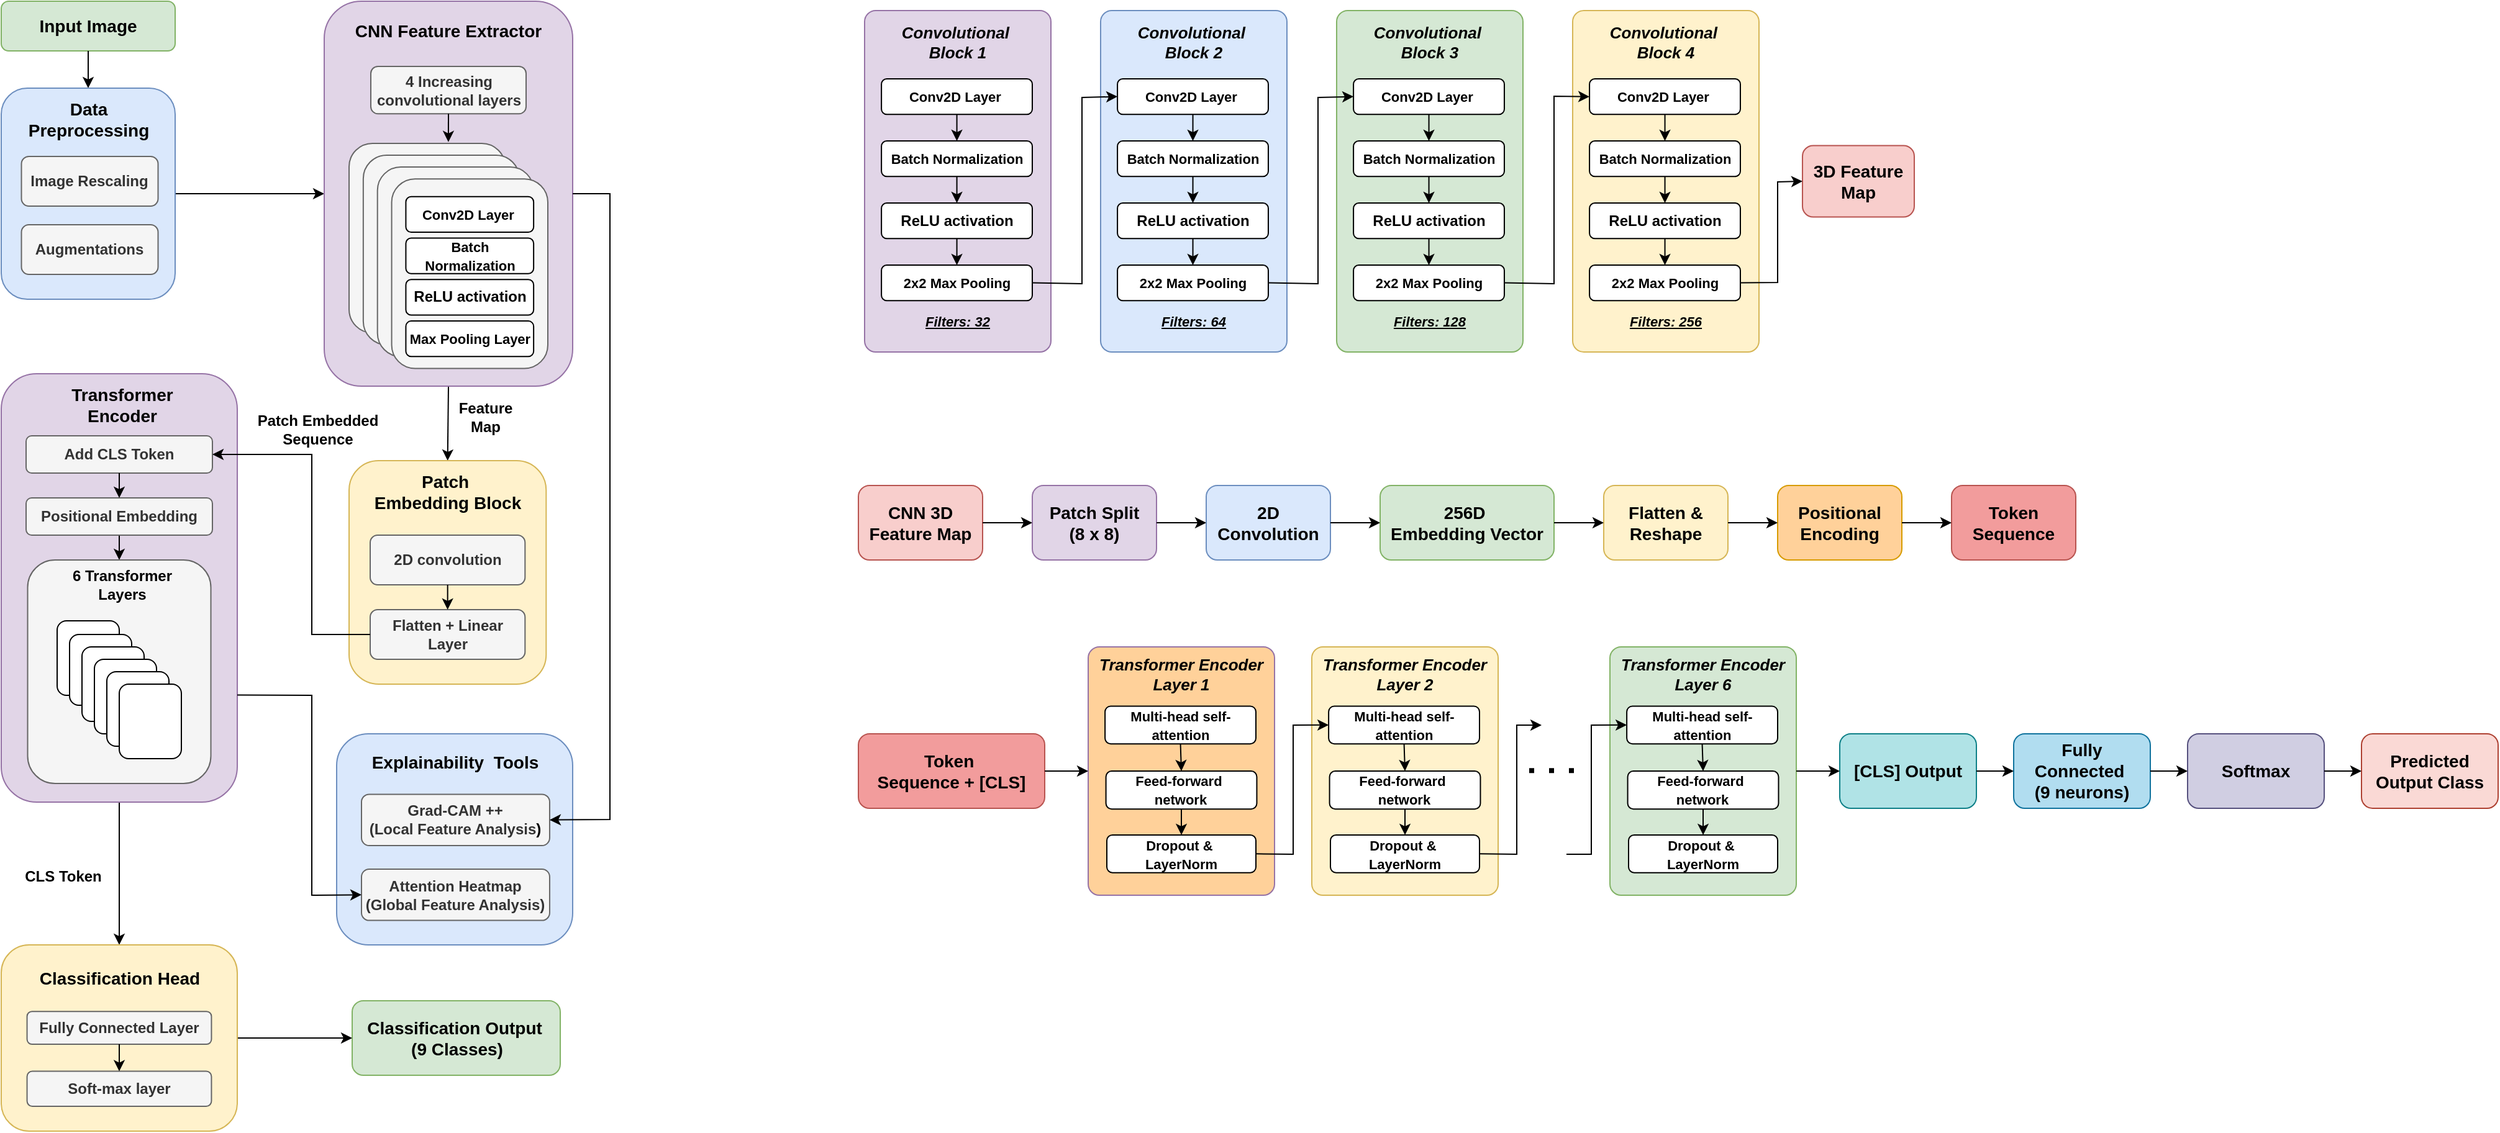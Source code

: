 <mxfile version="26.1.1">
  <diagram name="Page-1" id="YatqnJPeq4K2QnCSBU6K">
    <mxGraphModel dx="1750" dy="2135" grid="1" gridSize="10" guides="1" tooltips="1" connect="1" arrows="1" fold="1" page="1" pageScale="1" pageWidth="850" pageHeight="1100" math="0" shadow="0">
      <root>
        <mxCell id="0" />
        <mxCell id="1" parent="0" />
        <mxCell id="Pve7AIVod7Bmp0f9Ushr-53" value="Patch Embedded Sequence" style="text;html=1;align=center;verticalAlign=middle;whiteSpace=wrap;rounded=0;fontStyle=1" parent="1" vertex="1">
          <mxGeometry x="450" y="-720" width="150" height="30" as="geometry" />
        </mxCell>
        <mxCell id="Pve7AIVod7Bmp0f9Ushr-2" value="&lt;font style=&quot;font-size: 14px;&quot;&gt;Input Image&lt;/font&gt;" style="rounded=1;whiteSpace=wrap;html=1;fontStyle=1;fillColor=#d5e8d4;strokeColor=#82b366;" parent="1" vertex="1">
          <mxGeometry x="270" y="-1050" width="140" height="40" as="geometry" />
        </mxCell>
        <mxCell id="Pve7AIVod7Bmp0f9Ushr-8" value="" style="endArrow=classic;html=1;rounded=0;exitX=0.5;exitY=1;exitDx=0;exitDy=0;entryX=0.5;entryY=0;entryDx=0;entryDy=0;fontStyle=1" parent="1" source="Pve7AIVod7Bmp0f9Ushr-2" target="Pve7AIVod7Bmp0f9Ushr-3" edge="1">
          <mxGeometry width="50" height="50" relative="1" as="geometry">
            <mxPoint x="150" y="-970" as="sourcePoint" />
            <mxPoint x="370" y="-970" as="targetPoint" />
          </mxGeometry>
        </mxCell>
        <mxCell id="Pve7AIVod7Bmp0f9Ushr-80" value="" style="endArrow=classic;html=1;rounded=0;exitX=1;exitY=0.5;exitDx=0;exitDy=0;entryX=0;entryY=0.5;entryDx=0;entryDy=0;fontStyle=1" parent="1" source="Pve7AIVod7Bmp0f9Ushr-3" target="Pve7AIVod7Bmp0f9Ushr-9" edge="1">
          <mxGeometry width="50" height="50" relative="1" as="geometry">
            <mxPoint x="490" y="-752.5" as="sourcePoint" />
            <mxPoint x="510" y="-940" as="targetPoint" />
          </mxGeometry>
        </mxCell>
        <mxCell id="Pve7AIVod7Bmp0f9Ushr-59" value="" style="endArrow=classic;html=1;rounded=0;exitX=0.5;exitY=1;exitDx=0;exitDy=0;entryX=0.5;entryY=0;entryDx=0;entryDy=0;fontStyle=1" parent="1" source="Pve7AIVod7Bmp0f9Ushr-28" target="Pve7AIVod7Bmp0f9Ushr-55" edge="1">
          <mxGeometry width="50" height="50" relative="1" as="geometry">
            <mxPoint x="210" y="-615" as="sourcePoint" />
            <mxPoint x="375" y="-230" as="targetPoint" />
          </mxGeometry>
        </mxCell>
        <mxCell id="Pve7AIVod7Bmp0f9Ushr-60" value="CLS Token" style="text;html=1;align=center;verticalAlign=middle;whiteSpace=wrap;rounded=0;fontStyle=1" parent="1" vertex="1">
          <mxGeometry x="280" y="-360" width="80" height="30" as="geometry" />
        </mxCell>
        <mxCell id="Pve7AIVod7Bmp0f9Ushr-62" value="&lt;font style=&quot;font-size: 14px;&quot;&gt;Classification Output&amp;nbsp;&lt;/font&gt;&lt;div&gt;&lt;font style=&quot;font-size: 14px;&quot;&gt;(9 Classes)&lt;/font&gt;&lt;/div&gt;" style="rounded=1;whiteSpace=wrap;html=1;fontStyle=1;fillColor=#d5e8d4;strokeColor=#82b366;" parent="1" vertex="1">
          <mxGeometry x="552.5" y="-245" width="167.5" height="60" as="geometry" />
        </mxCell>
        <mxCell id="Pve7AIVod7Bmp0f9Ushr-81" value="" style="endArrow=classic;html=1;rounded=0;entryX=0;entryY=0.5;entryDx=0;entryDy=0;exitX=1;exitY=0.5;exitDx=0;exitDy=0;fontStyle=1" parent="1" source="Pve7AIVod7Bmp0f9Ushr-55" target="Pve7AIVod7Bmp0f9Ushr-62" edge="1">
          <mxGeometry width="50" height="50" relative="1" as="geometry">
            <mxPoint x="200" y="-290" as="sourcePoint" />
            <mxPoint x="580" y="-250" as="targetPoint" />
          </mxGeometry>
        </mxCell>
        <mxCell id="Pve7AIVod7Bmp0f9Ushr-116" value="" style="endArrow=classic;html=1;rounded=0;entryX=0.5;entryY=0;entryDx=0;entryDy=0;exitX=0.5;exitY=1;exitDx=0;exitDy=0;fontStyle=1" parent="1" source="Pve7AIVod7Bmp0f9Ushr-9" target="Pve7AIVod7Bmp0f9Ushr-23" edge="1">
          <mxGeometry width="50" height="50" relative="1" as="geometry">
            <mxPoint x="640" y="-730" as="sourcePoint" />
            <mxPoint x="530" y="-780" as="targetPoint" />
          </mxGeometry>
        </mxCell>
        <mxCell id="Pve7AIVod7Bmp0f9Ushr-52" value="Feature Map" style="text;html=1;align=center;verticalAlign=middle;whiteSpace=wrap;rounded=0;fontStyle=1" parent="1" vertex="1">
          <mxGeometry x="630" y="-730" width="60" height="30" as="geometry" />
        </mxCell>
        <mxCell id="Pve7AIVod7Bmp0f9Ushr-128" value="" style="group" parent="1" vertex="1" connectable="0">
          <mxGeometry x="530" y="-1050" width="200" height="310" as="geometry" />
        </mxCell>
        <mxCell id="Pve7AIVod7Bmp0f9Ushr-9" value="" style="rounded=1;whiteSpace=wrap;html=1;fontStyle=1;fillColor=#e1d5e7;strokeColor=#9673a6;" parent="Pve7AIVod7Bmp0f9Ushr-128" vertex="1">
          <mxGeometry width="200" height="310" as="geometry" />
        </mxCell>
        <mxCell id="Pve7AIVod7Bmp0f9Ushr-5" value="4 Increasing convolutional layers" style="rounded=1;whiteSpace=wrap;html=1;fontStyle=1;fillColor=#f5f5f5;fontColor=#333333;strokeColor=#666666;" parent="Pve7AIVod7Bmp0f9Ushr-128" vertex="1">
          <mxGeometry x="37.5" y="52.462" width="125" height="38.154" as="geometry" />
        </mxCell>
        <mxCell id="Pve7AIVod7Bmp0f9Ushr-19" value="&lt;font style=&quot;font-size: 14px;&quot;&gt;CNN Feature Extractor&lt;/font&gt;" style="text;html=1;align=center;verticalAlign=middle;whiteSpace=wrap;rounded=0;fontStyle=1" parent="Pve7AIVod7Bmp0f9Ushr-128" vertex="1">
          <mxGeometry x="21.88" y="10" width="156.25" height="28.62" as="geometry" />
        </mxCell>
        <mxCell id="Pve7AIVod7Bmp0f9Ushr-79" value="" style="endArrow=classic;html=1;rounded=0;exitX=0.5;exitY=1;exitDx=0;exitDy=0;entryX=0.636;entryY=-0.007;entryDx=0;entryDy=0;entryPerimeter=0;fontStyle=1" parent="Pve7AIVod7Bmp0f9Ushr-128" source="Pve7AIVod7Bmp0f9Ushr-5" target="Pve7AIVod7Bmp0f9Ushr-70" edge="1">
          <mxGeometry width="50" height="50" relative="1" as="geometry">
            <mxPoint x="-90" y="267.077" as="sourcePoint" />
            <mxPoint x="-40" y="219.385" as="targetPoint" />
          </mxGeometry>
        </mxCell>
        <mxCell id="Pve7AIVod7Bmp0f9Ushr-101" value="" style="group;fontStyle=1" parent="Pve7AIVod7Bmp0f9Ushr-128" vertex="1" connectable="0">
          <mxGeometry x="20" y="114.46" width="160" height="181.23" as="geometry" />
        </mxCell>
        <mxCell id="Pve7AIVod7Bmp0f9Ushr-70" value="" style="rounded=1;whiteSpace=wrap;html=1;fontStyle=1;fillColor=#f5f5f5;fontColor=#333333;strokeColor=#666666;" parent="Pve7AIVod7Bmp0f9Ushr-101" vertex="1">
          <mxGeometry width="125.714" height="152.615" as="geometry" />
        </mxCell>
        <mxCell id="Pve7AIVod7Bmp0f9Ushr-71" value="" style="rounded=1;whiteSpace=wrap;html=1;fontStyle=1;fillColor=#f5f5f5;fontColor=#333333;strokeColor=#666666;" parent="Pve7AIVod7Bmp0f9Ushr-101" vertex="1">
          <mxGeometry x="11.429" y="9.538" width="125.714" height="152.615" as="geometry" />
        </mxCell>
        <mxCell id="Pve7AIVod7Bmp0f9Ushr-72" value="" style="rounded=1;whiteSpace=wrap;html=1;fontStyle=1;fillColor=#f5f5f5;fontColor=#333333;strokeColor=#666666;" parent="Pve7AIVod7Bmp0f9Ushr-101" vertex="1">
          <mxGeometry x="22.857" y="19.077" width="125.714" height="152.615" as="geometry" />
        </mxCell>
        <mxCell id="Pve7AIVod7Bmp0f9Ushr-73" value="" style="rounded=1;whiteSpace=wrap;html=1;fontStyle=1;fillColor=#f5f5f5;fontColor=#333333;strokeColor=#666666;" parent="Pve7AIVod7Bmp0f9Ushr-101" vertex="1">
          <mxGeometry x="34.286" y="28.615" width="125.714" height="152.615" as="geometry" />
        </mxCell>
        <mxCell id="Pve7AIVod7Bmp0f9Ushr-74" value="&lt;font style=&quot;font-size: 11px;&quot;&gt;Conv2D Layer&amp;nbsp;&lt;/font&gt;" style="rounded=1;whiteSpace=wrap;html=1;fontStyle=1;" parent="Pve7AIVod7Bmp0f9Ushr-101" vertex="1">
          <mxGeometry x="45.714" y="42.923" width="102.857" height="28.615" as="geometry" />
        </mxCell>
        <mxCell id="Pve7AIVod7Bmp0f9Ushr-75" value="&lt;font style=&quot;font-size: 11px;&quot;&gt;Batch Normalization&lt;/font&gt;" style="rounded=1;whiteSpace=wrap;html=1;fontStyle=1;" parent="Pve7AIVod7Bmp0f9Ushr-101" vertex="1">
          <mxGeometry x="45.714" y="76.307" width="102.857" height="28.615" as="geometry" />
        </mxCell>
        <mxCell id="Pve7AIVod7Bmp0f9Ushr-76" value="&lt;font style=&quot;font-size: 11px;&quot;&gt;Max Pooling Layer&lt;/font&gt;" style="rounded=1;whiteSpace=wrap;html=1;fontStyle=1;" parent="Pve7AIVod7Bmp0f9Ushr-101" vertex="1">
          <mxGeometry x="45.714" y="143.076" width="102.857" height="28.615" as="geometry" />
        </mxCell>
        <mxCell id="Pve7AIVod7Bmp0f9Ushr-77" value="ReLU activation" style="rounded=1;whiteSpace=wrap;html=1;fontStyle=1;" parent="Pve7AIVod7Bmp0f9Ushr-101" vertex="1">
          <mxGeometry x="45.714" y="109.692" width="102.857" height="28.615" as="geometry" />
        </mxCell>
        <mxCell id="Pve7AIVod7Bmp0f9Ushr-129" value="" style="group" parent="1" vertex="1" connectable="0">
          <mxGeometry x="270" y="-750" width="190" height="345" as="geometry" />
        </mxCell>
        <mxCell id="Pve7AIVod7Bmp0f9Ushr-28" value="" style="rounded=1;whiteSpace=wrap;html=1;fontStyle=1;container=0;fillColor=#e1d5e7;strokeColor=#9673a6;" parent="Pve7AIVod7Bmp0f9Ushr-129" vertex="1">
          <mxGeometry width="190" height="345" as="geometry" />
        </mxCell>
        <mxCell id="Pve7AIVod7Bmp0f9Ushr-29" value="&lt;font style=&quot;font-size: 14px;&quot;&gt;Transformer Encoder&lt;/font&gt;" style="text;html=1;align=center;verticalAlign=middle;whiteSpace=wrap;rounded=0;fontStyle=1;container=0;" parent="Pve7AIVod7Bmp0f9Ushr-129" vertex="1">
          <mxGeometry x="35" y="10" width="125" height="30" as="geometry" />
        </mxCell>
        <mxCell id="Pve7AIVod7Bmp0f9Ushr-30" value="Add CLS Token" style="rounded=1;whiteSpace=wrap;html=1;fontStyle=1;container=0;fillColor=#f5f5f5;fontColor=#333333;strokeColor=#666666;" parent="Pve7AIVod7Bmp0f9Ushr-129" vertex="1">
          <mxGeometry x="20" y="50" width="150" height="30" as="geometry" />
        </mxCell>
        <mxCell id="Pve7AIVod7Bmp0f9Ushr-98" style="edgeStyle=orthogonalEdgeStyle;rounded=0;orthogonalLoop=1;jettySize=auto;html=1;exitX=0.5;exitY=1;exitDx=0;exitDy=0;entryX=0.5;entryY=0;entryDx=0;entryDy=0;fontStyle=1" parent="Pve7AIVod7Bmp0f9Ushr-129" source="Pve7AIVod7Bmp0f9Ushr-33" target="Pve7AIVod7Bmp0f9Ushr-41" edge="1">
          <mxGeometry relative="1" as="geometry" />
        </mxCell>
        <mxCell id="Pve7AIVod7Bmp0f9Ushr-33" value="Positional Embedding" style="rounded=1;whiteSpace=wrap;html=1;fontStyle=1;container=0;fillColor=#f5f5f5;fontColor=#333333;strokeColor=#666666;" parent="Pve7AIVod7Bmp0f9Ushr-129" vertex="1">
          <mxGeometry x="20" y="100" width="150" height="30" as="geometry" />
        </mxCell>
        <mxCell id="Pve7AIVod7Bmp0f9Ushr-41" value="" style="rounded=1;whiteSpace=wrap;html=1;fontStyle=1;container=0;fillColor=#f5f5f5;strokeColor=#666666;fontColor=#333333;" parent="Pve7AIVod7Bmp0f9Ushr-129" vertex="1">
          <mxGeometry x="21.25" y="150" width="147.5" height="180" as="geometry" />
        </mxCell>
        <mxCell id="Pve7AIVod7Bmp0f9Ushr-42" value="6 Transformer Layers" style="text;html=1;align=center;verticalAlign=middle;whiteSpace=wrap;rounded=0;fontStyle=1;container=0;" parent="Pve7AIVod7Bmp0f9Ushr-129" vertex="1">
          <mxGeometry x="55" y="155" width="85" height="30" as="geometry" />
        </mxCell>
        <mxCell id="Pve7AIVod7Bmp0f9Ushr-47" value="" style="endArrow=classic;html=1;rounded=0;exitX=0.5;exitY=1;exitDx=0;exitDy=0;entryX=0.5;entryY=0;entryDx=0;entryDy=0;fontStyle=1" parent="Pve7AIVod7Bmp0f9Ushr-129" source="Pve7AIVod7Bmp0f9Ushr-30" target="Pve7AIVod7Bmp0f9Ushr-33" edge="1">
          <mxGeometry width="50" height="50" relative="1" as="geometry">
            <mxPoint x="270" y="230" as="sourcePoint" />
            <mxPoint x="320" y="180" as="targetPoint" />
          </mxGeometry>
        </mxCell>
        <mxCell id="Pve7AIVod7Bmp0f9Ushr-35" value="" style="rounded=1;whiteSpace=wrap;html=1;fontStyle=1;container=0;" parent="Pve7AIVod7Bmp0f9Ushr-129" vertex="1">
          <mxGeometry x="45" y="199" width="50" height="60" as="geometry" />
        </mxCell>
        <mxCell id="Pve7AIVod7Bmp0f9Ushr-36" value="" style="rounded=1;whiteSpace=wrap;html=1;fontStyle=1;container=0;" parent="Pve7AIVod7Bmp0f9Ushr-129" vertex="1">
          <mxGeometry x="55" y="210" width="50" height="57" as="geometry" />
        </mxCell>
        <mxCell id="Pve7AIVod7Bmp0f9Ushr-38" value="" style="rounded=1;whiteSpace=wrap;html=1;fontStyle=1;container=0;" parent="Pve7AIVod7Bmp0f9Ushr-129" vertex="1">
          <mxGeometry x="65" y="220" width="50" height="60" as="geometry" />
        </mxCell>
        <mxCell id="Pve7AIVod7Bmp0f9Ushr-39" value="" style="rounded=1;whiteSpace=wrap;html=1;fontStyle=1;container=0;" parent="Pve7AIVod7Bmp0f9Ushr-129" vertex="1">
          <mxGeometry x="75" y="230" width="50" height="60" as="geometry" />
        </mxCell>
        <mxCell id="Pve7AIVod7Bmp0f9Ushr-40" value="" style="rounded=1;whiteSpace=wrap;html=1;fontStyle=1;container=0;" parent="Pve7AIVod7Bmp0f9Ushr-129" vertex="1">
          <mxGeometry x="85" y="240" width="50" height="60" as="geometry" />
        </mxCell>
        <mxCell id="Pve7AIVod7Bmp0f9Ushr-43" value="" style="rounded=1;whiteSpace=wrap;html=1;fontStyle=1;container=0;" parent="Pve7AIVod7Bmp0f9Ushr-129" vertex="1">
          <mxGeometry x="95" y="250" width="50" height="60" as="geometry" />
        </mxCell>
        <mxCell id="Pve7AIVod7Bmp0f9Ushr-130" value="" style="group" parent="1" vertex="1" connectable="0">
          <mxGeometry x="550" y="-680" width="170" height="180" as="geometry" />
        </mxCell>
        <mxCell id="Pve7AIVod7Bmp0f9Ushr-23" value="" style="rounded=1;whiteSpace=wrap;html=1;fontStyle=1;container=0;fillColor=#fff2cc;strokeColor=#d6b656;" parent="Pve7AIVod7Bmp0f9Ushr-130" vertex="1">
          <mxGeometry width="158.667" height="180" as="geometry" />
        </mxCell>
        <mxCell id="Pve7AIVod7Bmp0f9Ushr-24" value="2D convolution" style="rounded=1;whiteSpace=wrap;html=1;fontStyle=1;container=0;fillColor=#f5f5f5;fontColor=#333333;strokeColor=#666666;" parent="Pve7AIVod7Bmp0f9Ushr-130" vertex="1">
          <mxGeometry x="17" y="60" width="124.667" height="40" as="geometry" />
        </mxCell>
        <mxCell id="Pve7AIVod7Bmp0f9Ushr-25" value="Flatten + Linear Layer" style="rounded=1;whiteSpace=wrap;html=1;fontStyle=1;container=0;fillColor=#f5f5f5;fontColor=#333333;strokeColor=#666666;" parent="Pve7AIVod7Bmp0f9Ushr-130" vertex="1">
          <mxGeometry x="17" y="120" width="124.667" height="40" as="geometry" />
        </mxCell>
        <mxCell id="Pve7AIVod7Bmp0f9Ushr-27" value="&lt;font style=&quot;font-size: 14px;&quot;&gt;Patch&amp;nbsp;&lt;/font&gt;&lt;div&gt;&lt;font style=&quot;font-size: 14px;&quot;&gt;Embedding Block&lt;/font&gt;&lt;/div&gt;" style="text;html=1;align=center;verticalAlign=middle;whiteSpace=wrap;rounded=0;fontStyle=1;container=0;" parent="Pve7AIVod7Bmp0f9Ushr-130" vertex="1">
          <mxGeometry x="2.833" y="10" width="153" height="30" as="geometry" />
        </mxCell>
        <mxCell id="Pve7AIVod7Bmp0f9Ushr-45" value="" style="endArrow=classic;html=1;rounded=0;exitX=0.5;exitY=1;exitDx=0;exitDy=0;entryX=0.5;entryY=0;entryDx=0;entryDy=0;fontStyle=1" parent="Pve7AIVod7Bmp0f9Ushr-130" source="Pve7AIVod7Bmp0f9Ushr-24" target="Pve7AIVod7Bmp0f9Ushr-25" edge="1">
          <mxGeometry width="50" height="50" relative="1" as="geometry">
            <mxPoint x="34" y="35" as="sourcePoint" />
            <mxPoint x="34" y="55" as="targetPoint" />
          </mxGeometry>
        </mxCell>
        <mxCell id="Pve7AIVod7Bmp0f9Ushr-3" value="" style="rounded=1;whiteSpace=wrap;html=1;fontStyle=1;fillColor=#dae8fc;strokeColor=#6c8ebf;container=0;" parent="1" vertex="1">
          <mxGeometry x="270" y="-980" width="140" height="170" as="geometry" />
        </mxCell>
        <mxCell id="Pve7AIVod7Bmp0f9Ushr-6" value="Augmentations" style="rounded=1;whiteSpace=wrap;html=1;fontStyle=1;container=0;fillColor=#f5f5f5;fontColor=#333333;strokeColor=#666666;" parent="1" vertex="1">
          <mxGeometry x="286.25" y="-870" width="110" height="40" as="geometry" />
        </mxCell>
        <mxCell id="Pve7AIVod7Bmp0f9Ushr-7" value="&lt;font style=&quot;font-size: 14px;&quot;&gt;Data Preprocessing&lt;/font&gt;" style="text;html=1;align=center;verticalAlign=middle;whiteSpace=wrap;rounded=0;fontStyle=1;container=0;" parent="1" vertex="1">
          <mxGeometry x="300.63" y="-970" width="78.75" height="30" as="geometry" />
        </mxCell>
        <mxCell id="Pve7AIVod7Bmp0f9Ushr-78" value="Image Rescaling" style="rounded=1;whiteSpace=wrap;html=1;fontStyle=1;container=0;fillColor=#f5f5f5;fontColor=#333333;strokeColor=#666666;" parent="1" vertex="1">
          <mxGeometry x="286.25" y="-925" width="110" height="40" as="geometry" />
        </mxCell>
        <mxCell id="Pve7AIVod7Bmp0f9Ushr-131" value="" style="group" parent="1" vertex="1" connectable="0">
          <mxGeometry x="540" y="-460" width="200" height="170" as="geometry" />
        </mxCell>
        <mxCell id="Pve7AIVod7Bmp0f9Ushr-86" value="" style="rounded=1;whiteSpace=wrap;html=1;fontStyle=1;container=0;fillColor=#dae8fc;strokeColor=#6c8ebf;" parent="Pve7AIVod7Bmp0f9Ushr-131" vertex="1">
          <mxGeometry width="190" height="170" as="geometry" />
        </mxCell>
        <mxCell id="Pve7AIVod7Bmp0f9Ushr-82" value="Grad-CAM ++&lt;div&gt;(Local Feature Analysis&lt;span style=&quot;background-color: transparent; color: light-dark(rgb(0, 0, 0), rgb(255, 255, 255));&quot;&gt;)&lt;/span&gt;&lt;/div&gt;" style="rounded=1;whiteSpace=wrap;html=1;fontStyle=1;container=0;fillColor=#f5f5f5;fontColor=#333333;strokeColor=#666666;" parent="Pve7AIVod7Bmp0f9Ushr-131" vertex="1">
          <mxGeometry x="20" y="48.71" width="151.48" height="41.29" as="geometry" />
        </mxCell>
        <mxCell id="Pve7AIVod7Bmp0f9Ushr-87" value="&lt;font style=&quot;font-size: 14px;&quot;&gt;Explainability&amp;nbsp; Tools&lt;/font&gt;" style="text;html=1;align=center;verticalAlign=middle;whiteSpace=wrap;rounded=0;fontStyle=1;container=0;" parent="Pve7AIVod7Bmp0f9Ushr-131" vertex="1">
          <mxGeometry x="18.6" y="10" width="152.81" height="25.16" as="geometry" />
        </mxCell>
        <mxCell id="Pve7AIVod7Bmp0f9Ushr-121" value="Attention Heatmap&lt;div&gt;(Global Feature Analysis)&lt;/div&gt;" style="rounded=1;whiteSpace=wrap;html=1;fontStyle=1;container=0;fillColor=#f5f5f5;fontColor=#333333;strokeColor=#666666;" parent="Pve7AIVod7Bmp0f9Ushr-131" vertex="1">
          <mxGeometry x="20" y="109" width="151.48" height="41.29" as="geometry" />
        </mxCell>
        <mxCell id="Pve7AIVod7Bmp0f9Ushr-132" value="" style="group" parent="1" vertex="1" connectable="0">
          <mxGeometry x="270" y="-290" width="190" height="150" as="geometry" />
        </mxCell>
        <mxCell id="Pve7AIVod7Bmp0f9Ushr-55" value="" style="rounded=1;whiteSpace=wrap;html=1;fontStyle=1;container=0;fillColor=#fff2cc;strokeColor=#d6b656;" parent="Pve7AIVod7Bmp0f9Ushr-132" vertex="1">
          <mxGeometry width="190" height="150" as="geometry" />
        </mxCell>
        <mxCell id="Pve7AIVod7Bmp0f9Ushr-56" value="&lt;font style=&quot;font-size: 14px;&quot;&gt;Classification Head&lt;/font&gt;" style="text;html=1;align=center;verticalAlign=middle;whiteSpace=wrap;rounded=0;fontStyle=1;container=0;" parent="Pve7AIVod7Bmp0f9Ushr-132" vertex="1">
          <mxGeometry x="26.719" y="10.714" width="136.562" height="32.143" as="geometry" />
        </mxCell>
        <mxCell id="Pve7AIVod7Bmp0f9Ushr-57" value="Fully Connected Layer" style="rounded=1;whiteSpace=wrap;html=1;fontStyle=1;container=0;fillColor=#f5f5f5;fontColor=#333333;strokeColor=#666666;" parent="Pve7AIVod7Bmp0f9Ushr-132" vertex="1">
          <mxGeometry x="20.78" y="53.57" width="148.44" height="26.43" as="geometry" />
        </mxCell>
        <mxCell id="Pve7AIVod7Bmp0f9Ushr-58" value="Soft-max layer" style="rounded=1;whiteSpace=wrap;html=1;fontStyle=1;container=0;fillColor=#f5f5f5;fontColor=#333333;strokeColor=#666666;" parent="Pve7AIVod7Bmp0f9Ushr-132" vertex="1">
          <mxGeometry x="20.78" y="101.79" width="148.44" height="28.21" as="geometry" />
        </mxCell>
        <mxCell id="Pve7AIVod7Bmp0f9Ushr-61" value="" style="endArrow=classic;html=1;rounded=0;exitX=0.5;exitY=1;exitDx=0;exitDy=0;entryX=0.5;entryY=0;entryDx=0;entryDy=0;fontStyle=1" parent="Pve7AIVod7Bmp0f9Ushr-132" source="Pve7AIVod7Bmp0f9Ushr-57" target="Pve7AIVod7Bmp0f9Ushr-58" edge="1">
          <mxGeometry width="50" height="50" relative="1" as="geometry">
            <mxPoint x="267.188" y="42.857" as="sourcePoint" />
            <mxPoint x="326.562" y="-10.714" as="targetPoint" />
          </mxGeometry>
        </mxCell>
        <mxCell id="Pve7AIVod7Bmp0f9Ushr-123" value="" style="endArrow=classic;html=1;rounded=0;exitX=1;exitY=0.5;exitDx=0;exitDy=0;entryX=1;entryY=0.5;entryDx=0;entryDy=0;fontStyle=1" parent="1" source="Pve7AIVod7Bmp0f9Ushr-9" target="Pve7AIVod7Bmp0f9Ushr-82" edge="1">
          <mxGeometry width="50" height="50" relative="1" as="geometry">
            <mxPoint x="480" y="-560" as="sourcePoint" />
            <mxPoint x="530" y="-610" as="targetPoint" />
            <Array as="points">
              <mxPoint x="760" y="-895" />
              <mxPoint x="760" y="-391" />
            </Array>
          </mxGeometry>
        </mxCell>
        <mxCell id="Pve7AIVod7Bmp0f9Ushr-124" value="" style="endArrow=classic;html=1;rounded=0;exitX=1;exitY=0.75;exitDx=0;exitDy=0;entryX=0;entryY=0.5;entryDx=0;entryDy=0;fontStyle=1" parent="1" source="Pve7AIVod7Bmp0f9Ushr-28" target="Pve7AIVod7Bmp0f9Ushr-121" edge="1">
          <mxGeometry width="50" height="50" relative="1" as="geometry">
            <mxPoint x="480" y="-450" as="sourcePoint" />
            <mxPoint x="530" y="-500" as="targetPoint" />
            <Array as="points">
              <mxPoint x="520" y="-491" />
              <mxPoint x="520" y="-330" />
            </Array>
          </mxGeometry>
        </mxCell>
        <mxCell id="Pve7AIVod7Bmp0f9Ushr-119" value="" style="endArrow=classic;html=1;rounded=0;entryX=1;entryY=0.5;entryDx=0;entryDy=0;exitX=0;exitY=0.5;exitDx=0;exitDy=0;fontStyle=1" parent="1" source="Pve7AIVod7Bmp0f9Ushr-25" target="Pve7AIVod7Bmp0f9Ushr-30" edge="1">
          <mxGeometry width="50" height="50" relative="1" as="geometry">
            <mxPoint x="480" y="-620" as="sourcePoint" />
            <mxPoint x="530" y="-670" as="targetPoint" />
            <Array as="points">
              <mxPoint x="520" y="-540" />
              <mxPoint x="520" y="-685" />
            </Array>
          </mxGeometry>
        </mxCell>
        <mxCell id="L2VYYUvSV4OqeW0CB1kr-66" value="" style="group" parent="1" vertex="1" connectable="0">
          <mxGeometry x="960" y="-1042.5" width="849.99" height="275" as="geometry" />
        </mxCell>
        <mxCell id="L2VYYUvSV4OqeW0CB1kr-25" value="" style="group" parent="L2VYYUvSV4OqeW0CB1kr-66" vertex="1" connectable="0">
          <mxGeometry width="159.99" height="275" as="geometry" />
        </mxCell>
        <mxCell id="L2VYYUvSV4OqeW0CB1kr-3" value="" style="rounded=1;whiteSpace=wrap;html=1;fontStyle=1;fillColor=#e1d5e7;strokeColor=#9673a6;arcSize=6;" parent="L2VYYUvSV4OqeW0CB1kr-25" vertex="1">
          <mxGeometry x="5" width="150" height="275" as="geometry" />
        </mxCell>
        <mxCell id="L2VYYUvSV4OqeW0CB1kr-5" value="&lt;font style=&quot;font-size: 13px;&quot;&gt;&lt;i&gt;Convolutional&amp;nbsp;&lt;/i&gt;&lt;/font&gt;&lt;div&gt;&lt;font style=&quot;font-size: 13px;&quot;&gt;&lt;i&gt;Block 1&lt;/i&gt;&lt;/font&gt;&lt;/div&gt;" style="text;html=1;align=center;verticalAlign=middle;whiteSpace=wrap;rounded=0;fontStyle=1" parent="L2VYYUvSV4OqeW0CB1kr-25" vertex="1">
          <mxGeometry y="15" width="159.99" height="20" as="geometry" />
        </mxCell>
        <mxCell id="L2VYYUvSV4OqeW0CB1kr-16" value="&lt;font style=&quot;font-size: 11px;&quot;&gt;Conv2D Layer&amp;nbsp;&lt;/font&gt;" style="rounded=1;whiteSpace=wrap;html=1;fontStyle=1;" parent="L2VYYUvSV4OqeW0CB1kr-25" vertex="1">
          <mxGeometry x="18.56" y="55" width="121.43" height="28.62" as="geometry" />
        </mxCell>
        <mxCell id="L2VYYUvSV4OqeW0CB1kr-17" value="&lt;font style=&quot;font-size: 11px;&quot;&gt;Batch Normalization&lt;/font&gt;" style="rounded=1;whiteSpace=wrap;html=1;fontStyle=1;" parent="L2VYYUvSV4OqeW0CB1kr-25" vertex="1">
          <mxGeometry x="18.56" y="105" width="121.43" height="28.62" as="geometry" />
        </mxCell>
        <mxCell id="L2VYYUvSV4OqeW0CB1kr-18" value="ReLU activation" style="rounded=1;whiteSpace=wrap;html=1;fontStyle=1;" parent="L2VYYUvSV4OqeW0CB1kr-25" vertex="1">
          <mxGeometry x="18.56" y="155" width="121.43" height="28.62" as="geometry" />
        </mxCell>
        <mxCell id="L2VYYUvSV4OqeW0CB1kr-19" value="&lt;font style=&quot;font-size: 11px;&quot;&gt;2x2&amp;nbsp;&lt;/font&gt;&lt;span style=&quot;font-size: 11px; background-color: transparent; color: light-dark(rgb(0, 0, 0), rgb(255, 255, 255));&quot;&gt;Max Pooling&lt;/span&gt;" style="rounded=1;whiteSpace=wrap;html=1;fontStyle=1;" parent="L2VYYUvSV4OqeW0CB1kr-25" vertex="1">
          <mxGeometry x="18.56" y="205" width="121.43" height="28.62" as="geometry" />
        </mxCell>
        <mxCell id="L2VYYUvSV4OqeW0CB1kr-20" value="" style="endArrow=classic;html=1;rounded=0;exitX=0.5;exitY=1;exitDx=0;exitDy=0;entryX=0.5;entryY=0;entryDx=0;entryDy=0;" parent="L2VYYUvSV4OqeW0CB1kr-25" source="L2VYYUvSV4OqeW0CB1kr-16" target="L2VYYUvSV4OqeW0CB1kr-17" edge="1">
          <mxGeometry width="50" height="50" relative="1" as="geometry">
            <mxPoint x="9.99" y="195" as="sourcePoint" />
            <mxPoint x="59.99" y="145" as="targetPoint" />
          </mxGeometry>
        </mxCell>
        <mxCell id="L2VYYUvSV4OqeW0CB1kr-21" value="" style="endArrow=classic;html=1;rounded=0;exitX=0.5;exitY=1;exitDx=0;exitDy=0;entryX=0.5;entryY=0;entryDx=0;entryDy=0;" parent="L2VYYUvSV4OqeW0CB1kr-25" source="L2VYYUvSV4OqeW0CB1kr-17" target="L2VYYUvSV4OqeW0CB1kr-18" edge="1">
          <mxGeometry width="50" height="50" relative="1" as="geometry">
            <mxPoint x="88.99" y="94" as="sourcePoint" />
            <mxPoint x="88.99" y="115" as="targetPoint" />
          </mxGeometry>
        </mxCell>
        <mxCell id="L2VYYUvSV4OqeW0CB1kr-22" value="" style="endArrow=classic;html=1;rounded=0;exitX=0.5;exitY=1;exitDx=0;exitDy=0;entryX=0.5;entryY=0;entryDx=0;entryDy=0;" parent="L2VYYUvSV4OqeW0CB1kr-25" source="L2VYYUvSV4OqeW0CB1kr-18" target="L2VYYUvSV4OqeW0CB1kr-19" edge="1">
          <mxGeometry width="50" height="50" relative="1" as="geometry">
            <mxPoint x="88.99" y="144" as="sourcePoint" />
            <mxPoint x="88.99" y="165" as="targetPoint" />
          </mxGeometry>
        </mxCell>
        <mxCell id="L2VYYUvSV4OqeW0CB1kr-23" value="&lt;font style=&quot;font-size: 11px;&quot;&gt;&lt;u&gt;Filters: 32&lt;/u&gt;&lt;/font&gt;" style="text;html=1;align=center;verticalAlign=middle;whiteSpace=wrap;rounded=0;fontStyle=3" parent="L2VYYUvSV4OqeW0CB1kr-25" vertex="1">
          <mxGeometry x="35" y="245" width="90" height="11.38" as="geometry" />
        </mxCell>
        <mxCell id="L2VYYUvSV4OqeW0CB1kr-26" value="" style="group" parent="L2VYYUvSV4OqeW0CB1kr-66" vertex="1" connectable="0">
          <mxGeometry x="189.99" width="159.99" height="275" as="geometry" />
        </mxCell>
        <mxCell id="L2VYYUvSV4OqeW0CB1kr-27" value="" style="rounded=1;whiteSpace=wrap;html=1;fontStyle=1;fillColor=#dae8fc;strokeColor=#6c8ebf;arcSize=6;" parent="L2VYYUvSV4OqeW0CB1kr-26" vertex="1">
          <mxGeometry x="5" width="150" height="275" as="geometry" />
        </mxCell>
        <mxCell id="L2VYYUvSV4OqeW0CB1kr-28" value="&lt;font style=&quot;font-size: 13px;&quot;&gt;&lt;i&gt;Convolutional&amp;nbsp;&lt;/i&gt;&lt;/font&gt;&lt;div&gt;&lt;font style=&quot;font-size: 13px;&quot;&gt;&lt;i&gt;Block 2&lt;/i&gt;&lt;/font&gt;&lt;/div&gt;" style="text;html=1;align=center;verticalAlign=middle;whiteSpace=wrap;rounded=0;fontStyle=1" parent="L2VYYUvSV4OqeW0CB1kr-26" vertex="1">
          <mxGeometry y="15" width="159.99" height="20" as="geometry" />
        </mxCell>
        <mxCell id="L2VYYUvSV4OqeW0CB1kr-29" value="&lt;font style=&quot;font-size: 11px;&quot;&gt;Conv2D Layer&amp;nbsp;&lt;/font&gt;" style="rounded=1;whiteSpace=wrap;html=1;fontStyle=1;" parent="L2VYYUvSV4OqeW0CB1kr-26" vertex="1">
          <mxGeometry x="18.56" y="55" width="121.43" height="28.62" as="geometry" />
        </mxCell>
        <mxCell id="L2VYYUvSV4OqeW0CB1kr-30" value="&lt;font style=&quot;font-size: 11px;&quot;&gt;Batch Normalization&lt;/font&gt;" style="rounded=1;whiteSpace=wrap;html=1;fontStyle=1;" parent="L2VYYUvSV4OqeW0CB1kr-26" vertex="1">
          <mxGeometry x="18.56" y="105" width="121.43" height="28.62" as="geometry" />
        </mxCell>
        <mxCell id="L2VYYUvSV4OqeW0CB1kr-31" value="ReLU activation" style="rounded=1;whiteSpace=wrap;html=1;fontStyle=1;" parent="L2VYYUvSV4OqeW0CB1kr-26" vertex="1">
          <mxGeometry x="18.56" y="155" width="121.43" height="28.62" as="geometry" />
        </mxCell>
        <mxCell id="L2VYYUvSV4OqeW0CB1kr-32" value="&lt;font style=&quot;font-size: 11px;&quot;&gt;2x2&amp;nbsp;&lt;/font&gt;&lt;span style=&quot;font-size: 11px; background-color: transparent; color: light-dark(rgb(0, 0, 0), rgb(255, 255, 255));&quot;&gt;Max Pooling&lt;/span&gt;" style="rounded=1;whiteSpace=wrap;html=1;fontStyle=1;" parent="L2VYYUvSV4OqeW0CB1kr-26" vertex="1">
          <mxGeometry x="18.56" y="205" width="121.43" height="28.62" as="geometry" />
        </mxCell>
        <mxCell id="L2VYYUvSV4OqeW0CB1kr-33" value="" style="endArrow=classic;html=1;rounded=0;exitX=0.5;exitY=1;exitDx=0;exitDy=0;entryX=0.5;entryY=0;entryDx=0;entryDy=0;" parent="L2VYYUvSV4OqeW0CB1kr-26" source="L2VYYUvSV4OqeW0CB1kr-29" target="L2VYYUvSV4OqeW0CB1kr-30" edge="1">
          <mxGeometry width="50" height="50" relative="1" as="geometry">
            <mxPoint x="9.99" y="195" as="sourcePoint" />
            <mxPoint x="59.99" y="145" as="targetPoint" />
          </mxGeometry>
        </mxCell>
        <mxCell id="L2VYYUvSV4OqeW0CB1kr-34" value="" style="endArrow=classic;html=1;rounded=0;exitX=0.5;exitY=1;exitDx=0;exitDy=0;entryX=0.5;entryY=0;entryDx=0;entryDy=0;" parent="L2VYYUvSV4OqeW0CB1kr-26" source="L2VYYUvSV4OqeW0CB1kr-30" target="L2VYYUvSV4OqeW0CB1kr-31" edge="1">
          <mxGeometry width="50" height="50" relative="1" as="geometry">
            <mxPoint x="88.99" y="94" as="sourcePoint" />
            <mxPoint x="88.99" y="115" as="targetPoint" />
          </mxGeometry>
        </mxCell>
        <mxCell id="L2VYYUvSV4OqeW0CB1kr-35" value="" style="endArrow=classic;html=1;rounded=0;exitX=0.5;exitY=1;exitDx=0;exitDy=0;entryX=0.5;entryY=0;entryDx=0;entryDy=0;" parent="L2VYYUvSV4OqeW0CB1kr-26" source="L2VYYUvSV4OqeW0CB1kr-31" target="L2VYYUvSV4OqeW0CB1kr-32" edge="1">
          <mxGeometry width="50" height="50" relative="1" as="geometry">
            <mxPoint x="88.99" y="144" as="sourcePoint" />
            <mxPoint x="88.99" y="165" as="targetPoint" />
          </mxGeometry>
        </mxCell>
        <mxCell id="L2VYYUvSV4OqeW0CB1kr-36" value="&lt;font style=&quot;font-size: 11px;&quot;&gt;&lt;u&gt;Filters: 64&lt;/u&gt;&lt;/font&gt;" style="text;html=1;align=center;verticalAlign=middle;whiteSpace=wrap;rounded=0;fontStyle=3" parent="L2VYYUvSV4OqeW0CB1kr-26" vertex="1">
          <mxGeometry x="35" y="245" width="90" height="11.38" as="geometry" />
        </mxCell>
        <mxCell id="L2VYYUvSV4OqeW0CB1kr-37" value="" style="group" parent="L2VYYUvSV4OqeW0CB1kr-66" vertex="1" connectable="0">
          <mxGeometry x="379.99" width="159.99" height="275" as="geometry" />
        </mxCell>
        <mxCell id="L2VYYUvSV4OqeW0CB1kr-38" value="" style="rounded=1;whiteSpace=wrap;html=1;fontStyle=1;fillColor=#d5e8d4;strokeColor=#82b366;arcSize=6;" parent="L2VYYUvSV4OqeW0CB1kr-37" vertex="1">
          <mxGeometry x="5" width="150" height="275" as="geometry" />
        </mxCell>
        <mxCell id="L2VYYUvSV4OqeW0CB1kr-39" value="&lt;font style=&quot;font-size: 13px;&quot;&gt;&lt;i&gt;Convolutional&amp;nbsp;&lt;/i&gt;&lt;/font&gt;&lt;div&gt;&lt;font style=&quot;font-size: 13px;&quot;&gt;&lt;i&gt;Block 3&lt;/i&gt;&lt;/font&gt;&lt;/div&gt;" style="text;html=1;align=center;verticalAlign=middle;whiteSpace=wrap;rounded=0;fontStyle=1" parent="L2VYYUvSV4OqeW0CB1kr-37" vertex="1">
          <mxGeometry y="15" width="159.99" height="20" as="geometry" />
        </mxCell>
        <mxCell id="L2VYYUvSV4OqeW0CB1kr-40" value="&lt;font style=&quot;font-size: 11px;&quot;&gt;Conv2D Layer&amp;nbsp;&lt;/font&gt;" style="rounded=1;whiteSpace=wrap;html=1;fontStyle=1;" parent="L2VYYUvSV4OqeW0CB1kr-37" vertex="1">
          <mxGeometry x="18.56" y="55" width="121.43" height="28.62" as="geometry" />
        </mxCell>
        <mxCell id="L2VYYUvSV4OqeW0CB1kr-41" value="&lt;font style=&quot;font-size: 11px;&quot;&gt;Batch Normalization&lt;/font&gt;" style="rounded=1;whiteSpace=wrap;html=1;fontStyle=1;" parent="L2VYYUvSV4OqeW0CB1kr-37" vertex="1">
          <mxGeometry x="18.56" y="105" width="121.43" height="28.62" as="geometry" />
        </mxCell>
        <mxCell id="L2VYYUvSV4OqeW0CB1kr-42" value="ReLU activation" style="rounded=1;whiteSpace=wrap;html=1;fontStyle=1;" parent="L2VYYUvSV4OqeW0CB1kr-37" vertex="1">
          <mxGeometry x="18.56" y="155" width="121.43" height="28.62" as="geometry" />
        </mxCell>
        <mxCell id="L2VYYUvSV4OqeW0CB1kr-43" value="&lt;font style=&quot;font-size: 11px;&quot;&gt;2x2&amp;nbsp;&lt;/font&gt;&lt;span style=&quot;font-size: 11px; background-color: transparent; color: light-dark(rgb(0, 0, 0), rgb(255, 255, 255));&quot;&gt;Max Pooling&lt;/span&gt;" style="rounded=1;whiteSpace=wrap;html=1;fontStyle=1;" parent="L2VYYUvSV4OqeW0CB1kr-37" vertex="1">
          <mxGeometry x="18.56" y="205" width="121.43" height="28.62" as="geometry" />
        </mxCell>
        <mxCell id="L2VYYUvSV4OqeW0CB1kr-44" value="" style="endArrow=classic;html=1;rounded=0;exitX=0.5;exitY=1;exitDx=0;exitDy=0;entryX=0.5;entryY=0;entryDx=0;entryDy=0;" parent="L2VYYUvSV4OqeW0CB1kr-37" source="L2VYYUvSV4OqeW0CB1kr-40" target="L2VYYUvSV4OqeW0CB1kr-41" edge="1">
          <mxGeometry width="50" height="50" relative="1" as="geometry">
            <mxPoint x="9.99" y="195" as="sourcePoint" />
            <mxPoint x="59.99" y="145" as="targetPoint" />
          </mxGeometry>
        </mxCell>
        <mxCell id="L2VYYUvSV4OqeW0CB1kr-45" value="" style="endArrow=classic;html=1;rounded=0;exitX=0.5;exitY=1;exitDx=0;exitDy=0;entryX=0.5;entryY=0;entryDx=0;entryDy=0;" parent="L2VYYUvSV4OqeW0CB1kr-37" source="L2VYYUvSV4OqeW0CB1kr-41" target="L2VYYUvSV4OqeW0CB1kr-42" edge="1">
          <mxGeometry width="50" height="50" relative="1" as="geometry">
            <mxPoint x="88.99" y="94" as="sourcePoint" />
            <mxPoint x="88.99" y="115" as="targetPoint" />
          </mxGeometry>
        </mxCell>
        <mxCell id="L2VYYUvSV4OqeW0CB1kr-46" value="" style="endArrow=classic;html=1;rounded=0;exitX=0.5;exitY=1;exitDx=0;exitDy=0;entryX=0.5;entryY=0;entryDx=0;entryDy=0;" parent="L2VYYUvSV4OqeW0CB1kr-37" source="L2VYYUvSV4OqeW0CB1kr-42" target="L2VYYUvSV4OqeW0CB1kr-43" edge="1">
          <mxGeometry width="50" height="50" relative="1" as="geometry">
            <mxPoint x="88.99" y="144" as="sourcePoint" />
            <mxPoint x="88.99" y="165" as="targetPoint" />
          </mxGeometry>
        </mxCell>
        <mxCell id="L2VYYUvSV4OqeW0CB1kr-47" value="&lt;font style=&quot;font-size: 11px;&quot;&gt;&lt;u&gt;Filters: 128&lt;/u&gt;&lt;/font&gt;" style="text;html=1;align=center;verticalAlign=middle;whiteSpace=wrap;rounded=0;fontStyle=3" parent="L2VYYUvSV4OqeW0CB1kr-37" vertex="1">
          <mxGeometry x="35" y="245" width="90" height="11.38" as="geometry" />
        </mxCell>
        <mxCell id="L2VYYUvSV4OqeW0CB1kr-48" value="" style="group" parent="L2VYYUvSV4OqeW0CB1kr-66" vertex="1" connectable="0">
          <mxGeometry x="569.99" width="159.99" height="275" as="geometry" />
        </mxCell>
        <mxCell id="L2VYYUvSV4OqeW0CB1kr-49" value="" style="rounded=1;whiteSpace=wrap;html=1;fontStyle=1;fillColor=#fff2cc;strokeColor=#d6b656;arcSize=6;" parent="L2VYYUvSV4OqeW0CB1kr-48" vertex="1">
          <mxGeometry x="5" width="150" height="275" as="geometry" />
        </mxCell>
        <mxCell id="L2VYYUvSV4OqeW0CB1kr-50" value="&lt;font style=&quot;font-size: 13px;&quot;&gt;&lt;i&gt;Convolutional&amp;nbsp;&lt;/i&gt;&lt;/font&gt;&lt;div&gt;&lt;font style=&quot;font-size: 13px;&quot;&gt;&lt;i&gt;Block 4&lt;/i&gt;&lt;/font&gt;&lt;/div&gt;" style="text;html=1;align=center;verticalAlign=middle;whiteSpace=wrap;rounded=0;fontStyle=1" parent="L2VYYUvSV4OqeW0CB1kr-48" vertex="1">
          <mxGeometry y="15" width="159.99" height="20" as="geometry" />
        </mxCell>
        <mxCell id="L2VYYUvSV4OqeW0CB1kr-51" value="&lt;font style=&quot;font-size: 11px;&quot;&gt;Conv2D Layer&amp;nbsp;&lt;/font&gt;" style="rounded=1;whiteSpace=wrap;html=1;fontStyle=1;" parent="L2VYYUvSV4OqeW0CB1kr-48" vertex="1">
          <mxGeometry x="18.56" y="55" width="121.43" height="28.62" as="geometry" />
        </mxCell>
        <mxCell id="L2VYYUvSV4OqeW0CB1kr-52" value="&lt;font style=&quot;font-size: 11px;&quot;&gt;Batch Normalization&lt;/font&gt;" style="rounded=1;whiteSpace=wrap;html=1;fontStyle=1;" parent="L2VYYUvSV4OqeW0CB1kr-48" vertex="1">
          <mxGeometry x="18.56" y="105" width="121.43" height="28.62" as="geometry" />
        </mxCell>
        <mxCell id="L2VYYUvSV4OqeW0CB1kr-53" value="ReLU activation" style="rounded=1;whiteSpace=wrap;html=1;fontStyle=1;" parent="L2VYYUvSV4OqeW0CB1kr-48" vertex="1">
          <mxGeometry x="18.56" y="155" width="121.43" height="28.62" as="geometry" />
        </mxCell>
        <mxCell id="L2VYYUvSV4OqeW0CB1kr-54" value="&lt;font style=&quot;font-size: 11px;&quot;&gt;2x2&amp;nbsp;&lt;/font&gt;&lt;span style=&quot;font-size: 11px; background-color: transparent; color: light-dark(rgb(0, 0, 0), rgb(255, 255, 255));&quot;&gt;Max Pooling&lt;/span&gt;" style="rounded=1;whiteSpace=wrap;html=1;fontStyle=1;" parent="L2VYYUvSV4OqeW0CB1kr-48" vertex="1">
          <mxGeometry x="18.56" y="205" width="121.43" height="28.62" as="geometry" />
        </mxCell>
        <mxCell id="L2VYYUvSV4OqeW0CB1kr-55" value="" style="endArrow=classic;html=1;rounded=0;exitX=0.5;exitY=1;exitDx=0;exitDy=0;entryX=0.5;entryY=0;entryDx=0;entryDy=0;" parent="L2VYYUvSV4OqeW0CB1kr-48" source="L2VYYUvSV4OqeW0CB1kr-51" target="L2VYYUvSV4OqeW0CB1kr-52" edge="1">
          <mxGeometry width="50" height="50" relative="1" as="geometry">
            <mxPoint x="9.99" y="195" as="sourcePoint" />
            <mxPoint x="59.99" y="145" as="targetPoint" />
          </mxGeometry>
        </mxCell>
        <mxCell id="L2VYYUvSV4OqeW0CB1kr-56" value="" style="endArrow=classic;html=1;rounded=0;exitX=0.5;exitY=1;exitDx=0;exitDy=0;entryX=0.5;entryY=0;entryDx=0;entryDy=0;" parent="L2VYYUvSV4OqeW0CB1kr-48" source="L2VYYUvSV4OqeW0CB1kr-52" target="L2VYYUvSV4OqeW0CB1kr-53" edge="1">
          <mxGeometry width="50" height="50" relative="1" as="geometry">
            <mxPoint x="88.99" y="94" as="sourcePoint" />
            <mxPoint x="88.99" y="115" as="targetPoint" />
          </mxGeometry>
        </mxCell>
        <mxCell id="L2VYYUvSV4OqeW0CB1kr-57" value="" style="endArrow=classic;html=1;rounded=0;exitX=0.5;exitY=1;exitDx=0;exitDy=0;entryX=0.5;entryY=0;entryDx=0;entryDy=0;" parent="L2VYYUvSV4OqeW0CB1kr-48" source="L2VYYUvSV4OqeW0CB1kr-53" target="L2VYYUvSV4OqeW0CB1kr-54" edge="1">
          <mxGeometry width="50" height="50" relative="1" as="geometry">
            <mxPoint x="88.99" y="144" as="sourcePoint" />
            <mxPoint x="88.99" y="165" as="targetPoint" />
          </mxGeometry>
        </mxCell>
        <mxCell id="L2VYYUvSV4OqeW0CB1kr-58" value="&lt;font style=&quot;font-size: 11px;&quot;&gt;&lt;u&gt;Filters: 256&lt;/u&gt;&lt;/font&gt;" style="text;html=1;align=center;verticalAlign=middle;whiteSpace=wrap;rounded=0;fontStyle=3" parent="L2VYYUvSV4OqeW0CB1kr-48" vertex="1">
          <mxGeometry x="35" y="245" width="90" height="11.38" as="geometry" />
        </mxCell>
        <mxCell id="L2VYYUvSV4OqeW0CB1kr-60" value="" style="endArrow=classic;html=1;rounded=0;exitX=1;exitY=0.5;exitDx=0;exitDy=0;entryX=0;entryY=0.5;entryDx=0;entryDy=0;" parent="L2VYYUvSV4OqeW0CB1kr-66" source="L2VYYUvSV4OqeW0CB1kr-19" target="L2VYYUvSV4OqeW0CB1kr-29" edge="1">
          <mxGeometry width="50" height="50" relative="1" as="geometry">
            <mxPoint x="379.99" y="80" as="sourcePoint" />
            <mxPoint x="429.99" y="30" as="targetPoint" />
            <Array as="points">
              <mxPoint x="179.99" y="220" />
              <mxPoint x="179.99" y="70" />
            </Array>
          </mxGeometry>
        </mxCell>
        <mxCell id="L2VYYUvSV4OqeW0CB1kr-61" value="" style="endArrow=classic;html=1;rounded=0;exitX=1;exitY=0.5;exitDx=0;exitDy=0;entryX=0;entryY=0.5;entryDx=0;entryDy=0;" parent="L2VYYUvSV4OqeW0CB1kr-66" source="L2VYYUvSV4OqeW0CB1kr-32" target="L2VYYUvSV4OqeW0CB1kr-40" edge="1">
          <mxGeometry width="50" height="50" relative="1" as="geometry">
            <mxPoint x="379.99" y="80" as="sourcePoint" />
            <mxPoint x="429.99" y="30" as="targetPoint" />
            <Array as="points">
              <mxPoint x="369.99" y="220" />
              <mxPoint x="369.99" y="70" />
            </Array>
          </mxGeometry>
        </mxCell>
        <mxCell id="L2VYYUvSV4OqeW0CB1kr-62" value="" style="endArrow=classic;html=1;rounded=0;entryX=0;entryY=0.5;entryDx=0;entryDy=0;exitX=1;exitY=0.5;exitDx=0;exitDy=0;" parent="L2VYYUvSV4OqeW0CB1kr-66" source="L2VYYUvSV4OqeW0CB1kr-43" target="L2VYYUvSV4OqeW0CB1kr-51" edge="1">
          <mxGeometry width="50" height="50" relative="1" as="geometry">
            <mxPoint x="379.99" y="80" as="sourcePoint" />
            <mxPoint x="429.99" y="30" as="targetPoint" />
            <Array as="points">
              <mxPoint x="559.99" y="220" />
              <mxPoint x="559.99" y="69" />
            </Array>
          </mxGeometry>
        </mxCell>
        <mxCell id="L2VYYUvSV4OqeW0CB1kr-64" value="&lt;b&gt;&lt;font style=&quot;font-size: 14px;&quot;&gt;3D Feature Map&lt;/font&gt;&lt;/b&gt;" style="rounded=1;whiteSpace=wrap;html=1;fillColor=#f8cecc;strokeColor=#b85450;" parent="L2VYYUvSV4OqeW0CB1kr-66" vertex="1">
          <mxGeometry x="759.99" y="108.75" width="90" height="57.5" as="geometry" />
        </mxCell>
        <mxCell id="L2VYYUvSV4OqeW0CB1kr-65" value="" style="endArrow=classic;html=1;rounded=0;exitX=1;exitY=0.5;exitDx=0;exitDy=0;entryX=0;entryY=0.5;entryDx=0;entryDy=0;" parent="L2VYYUvSV4OqeW0CB1kr-66" source="L2VYYUvSV4OqeW0CB1kr-54" target="L2VYYUvSV4OqeW0CB1kr-64" edge="1">
          <mxGeometry width="50" height="50" relative="1" as="geometry">
            <mxPoint x="379.99" y="130" as="sourcePoint" />
            <mxPoint x="429.99" y="80" as="targetPoint" />
            <Array as="points">
              <mxPoint x="739.99" y="219" />
              <mxPoint x="739.99" y="138" />
            </Array>
          </mxGeometry>
        </mxCell>
        <mxCell id="L2VYYUvSV4OqeW0CB1kr-67" value="" style="group" parent="1" vertex="1" connectable="0">
          <mxGeometry x="960" y="-660" width="980" height="60" as="geometry" />
        </mxCell>
        <mxCell id="L2VYYUvSV4OqeW0CB1kr-68" value="&lt;b&gt;&lt;font style=&quot;font-size: 14px;&quot;&gt;CNN 3D Feature Map&lt;/font&gt;&lt;/b&gt;" style="rounded=1;whiteSpace=wrap;html=1;fillColor=#f8cecc;strokeColor=#b85450;" parent="L2VYYUvSV4OqeW0CB1kr-67" vertex="1">
          <mxGeometry width="100" height="60" as="geometry" />
        </mxCell>
        <mxCell id="L2VYYUvSV4OqeW0CB1kr-69" value="&lt;span style=&quot;font-size: 14px;&quot;&gt;&lt;b&gt;Patch Split&lt;/b&gt;&lt;/span&gt;&lt;div&gt;&lt;span style=&quot;font-size: 14px;&quot;&gt;&lt;b&gt;(8 x 8)&lt;/b&gt;&lt;/span&gt;&lt;/div&gt;" style="rounded=1;whiteSpace=wrap;html=1;fillColor=#e1d5e7;strokeColor=#9673a6;" parent="L2VYYUvSV4OqeW0CB1kr-67" vertex="1">
          <mxGeometry x="140" width="100" height="60" as="geometry" />
        </mxCell>
        <mxCell id="L2VYYUvSV4OqeW0CB1kr-70" value="&lt;span style=&quot;font-size: 14px;&quot;&gt;&lt;b&gt;2D Convolution&lt;/b&gt;&lt;/span&gt;" style="rounded=1;whiteSpace=wrap;html=1;fillColor=#dae8fc;strokeColor=#6c8ebf;" parent="L2VYYUvSV4OqeW0CB1kr-67" vertex="1">
          <mxGeometry x="280" width="100" height="60" as="geometry" />
        </mxCell>
        <mxCell id="L2VYYUvSV4OqeW0CB1kr-71" value="&lt;span style=&quot;font-size: 14px;&quot;&gt;&lt;b&gt;256D&amp;nbsp;&lt;/b&gt;&lt;/span&gt;&lt;div&gt;&lt;span style=&quot;font-size: 14px;&quot;&gt;&lt;b&gt;Embedding Vector&lt;/b&gt;&lt;/span&gt;&lt;/div&gt;" style="rounded=1;whiteSpace=wrap;html=1;fillColor=#d5e8d4;strokeColor=#82b366;" parent="L2VYYUvSV4OqeW0CB1kr-67" vertex="1">
          <mxGeometry x="420" width="140" height="60" as="geometry" />
        </mxCell>
        <mxCell id="L2VYYUvSV4OqeW0CB1kr-72" value="&lt;span style=&quot;font-size: 14px;&quot;&gt;&lt;b&gt;Flatten &amp;amp; Reshape&lt;/b&gt;&lt;/span&gt;" style="rounded=1;whiteSpace=wrap;html=1;fillColor=#fff2cc;strokeColor=#d6b656;" parent="L2VYYUvSV4OqeW0CB1kr-67" vertex="1">
          <mxGeometry x="600" width="100" height="60" as="geometry" />
        </mxCell>
        <mxCell id="L2VYYUvSV4OqeW0CB1kr-73" value="&lt;span style=&quot;font-size: 14px;&quot;&gt;&lt;b&gt;Positional Encoding&lt;/b&gt;&lt;/span&gt;" style="rounded=1;whiteSpace=wrap;html=1;fillColor=#FFD19A;strokeColor=#d79b00;" parent="L2VYYUvSV4OqeW0CB1kr-67" vertex="1">
          <mxGeometry x="740" width="100" height="60" as="geometry" />
        </mxCell>
        <mxCell id="L2VYYUvSV4OqeW0CB1kr-74" value="&lt;span style=&quot;font-size: 14px;&quot;&gt;&lt;b&gt;Token Sequence&lt;/b&gt;&lt;/span&gt;" style="rounded=1;whiteSpace=wrap;html=1;fillColor=light-dark(#f29c9c, #9d4545);strokeColor=#b85450;" parent="L2VYYUvSV4OqeW0CB1kr-67" vertex="1">
          <mxGeometry x="880" width="100" height="60" as="geometry" />
        </mxCell>
        <mxCell id="L2VYYUvSV4OqeW0CB1kr-75" value="" style="endArrow=classic;html=1;rounded=0;exitX=1;exitY=0.5;exitDx=0;exitDy=0;entryX=0;entryY=0.5;entryDx=0;entryDy=0;" parent="L2VYYUvSV4OqeW0CB1kr-67" source="L2VYYUvSV4OqeW0CB1kr-68" target="L2VYYUvSV4OqeW0CB1kr-69" edge="1">
          <mxGeometry width="50" height="50" relative="1" as="geometry">
            <mxPoint x="480" y="-60" as="sourcePoint" />
            <mxPoint x="530" y="-110" as="targetPoint" />
          </mxGeometry>
        </mxCell>
        <mxCell id="L2VYYUvSV4OqeW0CB1kr-76" value="" style="endArrow=classic;html=1;rounded=0;exitX=1;exitY=0.5;exitDx=0;exitDy=0;entryX=0;entryY=0.5;entryDx=0;entryDy=0;" parent="L2VYYUvSV4OqeW0CB1kr-67" source="L2VYYUvSV4OqeW0CB1kr-69" target="L2VYYUvSV4OqeW0CB1kr-70" edge="1">
          <mxGeometry width="50" height="50" relative="1" as="geometry">
            <mxPoint x="480" y="-60" as="sourcePoint" />
            <mxPoint x="530" y="-110" as="targetPoint" />
          </mxGeometry>
        </mxCell>
        <mxCell id="L2VYYUvSV4OqeW0CB1kr-77" value="" style="endArrow=classic;html=1;rounded=0;exitX=1;exitY=0.5;exitDx=0;exitDy=0;entryX=0;entryY=0.5;entryDx=0;entryDy=0;" parent="L2VYYUvSV4OqeW0CB1kr-67" source="L2VYYUvSV4OqeW0CB1kr-70" target="L2VYYUvSV4OqeW0CB1kr-71" edge="1">
          <mxGeometry width="50" height="50" relative="1" as="geometry">
            <mxPoint x="480" y="-60" as="sourcePoint" />
            <mxPoint x="530" y="-110" as="targetPoint" />
          </mxGeometry>
        </mxCell>
        <mxCell id="L2VYYUvSV4OqeW0CB1kr-78" value="" style="endArrow=classic;html=1;rounded=0;exitX=1;exitY=0.5;exitDx=0;exitDy=0;entryX=0;entryY=0.5;entryDx=0;entryDy=0;" parent="L2VYYUvSV4OqeW0CB1kr-67" source="L2VYYUvSV4OqeW0CB1kr-71" target="L2VYYUvSV4OqeW0CB1kr-72" edge="1">
          <mxGeometry width="50" height="50" relative="1" as="geometry">
            <mxPoint x="480" y="-60" as="sourcePoint" />
            <mxPoint x="530" y="-110" as="targetPoint" />
          </mxGeometry>
        </mxCell>
        <mxCell id="L2VYYUvSV4OqeW0CB1kr-79" value="" style="endArrow=classic;html=1;rounded=0;exitX=1;exitY=0.5;exitDx=0;exitDy=0;entryX=0;entryY=0.5;entryDx=0;entryDy=0;" parent="L2VYYUvSV4OqeW0CB1kr-67" source="L2VYYUvSV4OqeW0CB1kr-72" target="L2VYYUvSV4OqeW0CB1kr-73" edge="1">
          <mxGeometry width="50" height="50" relative="1" as="geometry">
            <mxPoint x="480" y="-60" as="sourcePoint" />
            <mxPoint x="530" y="-110" as="targetPoint" />
          </mxGeometry>
        </mxCell>
        <mxCell id="L2VYYUvSV4OqeW0CB1kr-80" value="" style="endArrow=classic;html=1;rounded=0;exitX=1;exitY=0.5;exitDx=0;exitDy=0;entryX=0;entryY=0.5;entryDx=0;entryDy=0;" parent="L2VYYUvSV4OqeW0CB1kr-67" source="L2VYYUvSV4OqeW0CB1kr-73" target="L2VYYUvSV4OqeW0CB1kr-74" edge="1">
          <mxGeometry width="50" height="50" relative="1" as="geometry">
            <mxPoint x="480" y="-60" as="sourcePoint" />
            <mxPoint x="530" y="-110" as="targetPoint" />
          </mxGeometry>
        </mxCell>
        <mxCell id="wr23IY5A6N__3UbD5s9D-1" value="" style="group" vertex="1" connectable="0" parent="1">
          <mxGeometry x="960" y="-530" width="1320" height="200" as="geometry" />
        </mxCell>
        <mxCell id="wr23IY5A6N__3UbD5s9D-2" value="&lt;span style=&quot;font-size: 14px;&quot;&gt;&lt;b&gt;Token&amp;nbsp;&lt;/b&gt;&lt;/span&gt;&lt;div&gt;&lt;span style=&quot;font-size: 14px;&quot;&gt;&lt;b&gt;Sequence + [CLS]&lt;/b&gt;&lt;/span&gt;&lt;/div&gt;" style="rounded=1;whiteSpace=wrap;html=1;fillColor=light-dark(#f29c9c, #9d4545);strokeColor=#b85450;" vertex="1" parent="wr23IY5A6N__3UbD5s9D-1">
          <mxGeometry y="70" width="150" height="60" as="geometry" />
        </mxCell>
        <mxCell id="wr23IY5A6N__3UbD5s9D-3" value="" style="group" vertex="1" connectable="0" parent="wr23IY5A6N__3UbD5s9D-1">
          <mxGeometry x="180" width="160" height="200" as="geometry" />
        </mxCell>
        <mxCell id="wr23IY5A6N__3UbD5s9D-4" value="" style="rounded=1;whiteSpace=wrap;html=1;fontStyle=1;fillColor=#FFD19A;strokeColor=#9673a6;arcSize=6;" vertex="1" parent="wr23IY5A6N__3UbD5s9D-3">
          <mxGeometry x="5.0" width="150.009" height="200" as="geometry" />
        </mxCell>
        <mxCell id="wr23IY5A6N__3UbD5s9D-5" value="&lt;span style=&quot;font-size: 13px;&quot;&gt;&lt;i&gt;Transformer Encoder Layer 1&lt;/i&gt;&lt;/span&gt;" style="text;html=1;align=center;verticalAlign=middle;whiteSpace=wrap;rounded=0;fontStyle=1" vertex="1" parent="wr23IY5A6N__3UbD5s9D-3">
          <mxGeometry y="13.017" width="160" height="17.355" as="geometry" />
        </mxCell>
        <mxCell id="wr23IY5A6N__3UbD5s9D-6" value="&lt;font style=&quot;font-size: 11px;&quot;&gt;Multi-head self-attention&lt;/font&gt;" style="rounded=1;whiteSpace=wrap;html=1;fontStyle=1;" vertex="1" parent="wr23IY5A6N__3UbD5s9D-3">
          <mxGeometry x="18.561" y="47.727" width="121.438" height="30.372" as="geometry" />
        </mxCell>
        <mxCell id="wr23IY5A6N__3UbD5s9D-7" value="&lt;font style=&quot;font-size: 11px;&quot;&gt;Feed-forward&amp;nbsp;&lt;/font&gt;&lt;div&gt;&lt;font style=&quot;font-size: 11px;&quot;&gt;network&lt;/font&gt;&lt;/div&gt;" style="rounded=1;whiteSpace=wrap;html=1;fontStyle=1;" vertex="1" parent="wr23IY5A6N__3UbD5s9D-3">
          <mxGeometry x="19.291" y="100" width="121.438" height="30.582" as="geometry" />
        </mxCell>
        <mxCell id="wr23IY5A6N__3UbD5s9D-8" value="" style="endArrow=classic;html=1;rounded=0;exitX=0.5;exitY=1;exitDx=0;exitDy=0;entryX=0.5;entryY=0;entryDx=0;entryDy=0;" edge="1" parent="wr23IY5A6N__3UbD5s9D-3" source="wr23IY5A6N__3UbD5s9D-6" target="wr23IY5A6N__3UbD5s9D-7">
          <mxGeometry width="50" height="50" relative="1" as="geometry">
            <mxPoint x="9.991" y="169.215" as="sourcePoint" />
            <mxPoint x="59.994" y="125.826" as="targetPoint" />
          </mxGeometry>
        </mxCell>
        <mxCell id="wr23IY5A6N__3UbD5s9D-9" value="&lt;font style=&quot;font-size: 11px;&quot;&gt;Dropout &amp;amp;&amp;nbsp;&lt;/font&gt;&lt;div&gt;&lt;font style=&quot;font-size: 11px;&quot;&gt;LayerNorm&lt;/font&gt;&lt;/div&gt;" style="rounded=1;whiteSpace=wrap;html=1;fontStyle=1;" vertex="1" parent="wr23IY5A6N__3UbD5s9D-3">
          <mxGeometry x="20.001" y="151.445" width="120.008" height="30.373" as="geometry" />
        </mxCell>
        <mxCell id="wr23IY5A6N__3UbD5s9D-10" value="" style="endArrow=classic;html=1;rounded=0;exitX=0.5;exitY=1;exitDx=0;exitDy=0;entryX=0.5;entryY=0;entryDx=0;entryDy=0;" edge="1" parent="wr23IY5A6N__3UbD5s9D-3" source="wr23IY5A6N__3UbD5s9D-7" target="wr23IY5A6N__3UbD5s9D-9">
          <mxGeometry width="50" height="50" relative="1" as="geometry">
            <mxPoint x="89.006" y="86.777" as="sourcePoint" />
            <mxPoint x="89.006" y="104.132" as="targetPoint" />
          </mxGeometry>
        </mxCell>
        <mxCell id="wr23IY5A6N__3UbD5s9D-11" value="" style="group" vertex="1" connectable="0" parent="wr23IY5A6N__3UbD5s9D-1">
          <mxGeometry x="360" width="160" height="200" as="geometry" />
        </mxCell>
        <mxCell id="wr23IY5A6N__3UbD5s9D-12" value="" style="rounded=1;whiteSpace=wrap;html=1;fontStyle=1;fillColor=#fff2cc;strokeColor=#d6b656;arcSize=6;" vertex="1" parent="wr23IY5A6N__3UbD5s9D-11">
          <mxGeometry x="5.0" width="150.009" height="200" as="geometry" />
        </mxCell>
        <mxCell id="wr23IY5A6N__3UbD5s9D-13" value="&lt;span style=&quot;font-size: 13px;&quot;&gt;&lt;i&gt;Transformer Encoder Layer 2&lt;/i&gt;&lt;/span&gt;" style="text;html=1;align=center;verticalAlign=middle;whiteSpace=wrap;rounded=0;fontStyle=1" vertex="1" parent="wr23IY5A6N__3UbD5s9D-11">
          <mxGeometry y="13.017" width="160" height="17.355" as="geometry" />
        </mxCell>
        <mxCell id="wr23IY5A6N__3UbD5s9D-14" value="&lt;font style=&quot;font-size: 11px;&quot;&gt;Multi-head self-attention&lt;/font&gt;" style="rounded=1;whiteSpace=wrap;html=1;fontStyle=1;" vertex="1" parent="wr23IY5A6N__3UbD5s9D-11">
          <mxGeometry x="18.561" y="47.727" width="121.438" height="30.372" as="geometry" />
        </mxCell>
        <mxCell id="wr23IY5A6N__3UbD5s9D-15" value="&lt;font style=&quot;font-size: 11px;&quot;&gt;Feed-forward&amp;nbsp;&lt;/font&gt;&lt;div&gt;&lt;font style=&quot;font-size: 11px;&quot;&gt;network&lt;/font&gt;&lt;/div&gt;" style="rounded=1;whiteSpace=wrap;html=1;fontStyle=1;" vertex="1" parent="wr23IY5A6N__3UbD5s9D-11">
          <mxGeometry x="19.291" y="100" width="121.438" height="30.582" as="geometry" />
        </mxCell>
        <mxCell id="wr23IY5A6N__3UbD5s9D-16" value="" style="endArrow=classic;html=1;rounded=0;exitX=0.5;exitY=1;exitDx=0;exitDy=0;entryX=0.5;entryY=0;entryDx=0;entryDy=0;" edge="1" parent="wr23IY5A6N__3UbD5s9D-11" source="wr23IY5A6N__3UbD5s9D-14" target="wr23IY5A6N__3UbD5s9D-15">
          <mxGeometry width="50" height="50" relative="1" as="geometry">
            <mxPoint x="9.991" y="169.215" as="sourcePoint" />
            <mxPoint x="59.994" y="125.826" as="targetPoint" />
          </mxGeometry>
        </mxCell>
        <mxCell id="wr23IY5A6N__3UbD5s9D-17" value="&lt;font style=&quot;font-size: 11px;&quot;&gt;Dropout &amp;amp;&amp;nbsp;&lt;/font&gt;&lt;div&gt;&lt;font style=&quot;font-size: 11px;&quot;&gt;LayerNorm&lt;/font&gt;&lt;/div&gt;" style="rounded=1;whiteSpace=wrap;html=1;fontStyle=1;" vertex="1" parent="wr23IY5A6N__3UbD5s9D-11">
          <mxGeometry x="20.001" y="151.445" width="120.008" height="30.373" as="geometry" />
        </mxCell>
        <mxCell id="wr23IY5A6N__3UbD5s9D-18" value="" style="endArrow=classic;html=1;rounded=0;exitX=0.5;exitY=1;exitDx=0;exitDy=0;entryX=0.5;entryY=0;entryDx=0;entryDy=0;" edge="1" parent="wr23IY5A6N__3UbD5s9D-11" source="wr23IY5A6N__3UbD5s9D-15" target="wr23IY5A6N__3UbD5s9D-17">
          <mxGeometry width="50" height="50" relative="1" as="geometry">
            <mxPoint x="89.006" y="86.777" as="sourcePoint" />
            <mxPoint x="89.006" y="104.132" as="targetPoint" />
          </mxGeometry>
        </mxCell>
        <mxCell id="wr23IY5A6N__3UbD5s9D-19" value="" style="endArrow=classic;html=1;rounded=0;exitX=1;exitY=0.5;exitDx=0;exitDy=0;entryX=0;entryY=0.5;entryDx=0;entryDy=0;" edge="1" parent="wr23IY5A6N__3UbD5s9D-1" source="wr23IY5A6N__3UbD5s9D-2" target="wr23IY5A6N__3UbD5s9D-4">
          <mxGeometry width="50" height="50" relative="1" as="geometry">
            <mxPoint x="430" y="140" as="sourcePoint" />
            <mxPoint x="480" y="90" as="targetPoint" />
          </mxGeometry>
        </mxCell>
        <mxCell id="wr23IY5A6N__3UbD5s9D-20" value="" style="endArrow=classic;html=1;rounded=0;exitX=1;exitY=0.5;exitDx=0;exitDy=0;entryX=0;entryY=0.5;entryDx=0;entryDy=0;" edge="1" parent="wr23IY5A6N__3UbD5s9D-1" source="wr23IY5A6N__3UbD5s9D-9" target="wr23IY5A6N__3UbD5s9D-14">
          <mxGeometry width="50" height="50" relative="1" as="geometry">
            <mxPoint x="430" y="140" as="sourcePoint" />
            <mxPoint x="480" y="90" as="targetPoint" />
            <Array as="points">
              <mxPoint x="350" y="167" />
              <mxPoint x="350" y="63" />
            </Array>
          </mxGeometry>
        </mxCell>
        <mxCell id="wr23IY5A6N__3UbD5s9D-21" value="" style="endArrow=classic;html=1;rounded=0;exitX=1;exitY=0.5;exitDx=0;exitDy=0;" edge="1" parent="wr23IY5A6N__3UbD5s9D-1" source="wr23IY5A6N__3UbD5s9D-17">
          <mxGeometry width="50" height="50" relative="1" as="geometry">
            <mxPoint x="430" y="140" as="sourcePoint" />
            <mxPoint x="550" y="63" as="targetPoint" />
            <Array as="points">
              <mxPoint x="530" y="167" />
              <mxPoint x="530" y="63" />
            </Array>
          </mxGeometry>
        </mxCell>
        <mxCell id="wr23IY5A6N__3UbD5s9D-22" value="" style="endArrow=none;dashed=1;html=1;dashPattern=1 3;strokeWidth=4;rounded=0;" edge="1" parent="wr23IY5A6N__3UbD5s9D-1">
          <mxGeometry width="50" height="50" relative="1" as="geometry">
            <mxPoint x="540" y="99.66" as="sourcePoint" />
            <mxPoint x="580" y="99.66" as="targetPoint" />
          </mxGeometry>
        </mxCell>
        <mxCell id="wr23IY5A6N__3UbD5s9D-23" value="" style="group" vertex="1" connectable="0" parent="wr23IY5A6N__3UbD5s9D-1">
          <mxGeometry x="570" width="190" height="200" as="geometry" />
        </mxCell>
        <mxCell id="wr23IY5A6N__3UbD5s9D-24" value="" style="group" vertex="1" connectable="0" parent="wr23IY5A6N__3UbD5s9D-23">
          <mxGeometry x="30" width="160" height="200" as="geometry" />
        </mxCell>
        <mxCell id="wr23IY5A6N__3UbD5s9D-25" value="" style="rounded=1;whiteSpace=wrap;html=1;fontStyle=1;fillColor=#d5e8d4;strokeColor=#82b366;arcSize=6;" vertex="1" parent="wr23IY5A6N__3UbD5s9D-24">
          <mxGeometry x="5.0" width="150.009" height="200" as="geometry" />
        </mxCell>
        <mxCell id="wr23IY5A6N__3UbD5s9D-26" value="&lt;span style=&quot;font-size: 13px;&quot;&gt;&lt;i&gt;Transformer Encoder Layer 6&lt;/i&gt;&lt;/span&gt;" style="text;html=1;align=center;verticalAlign=middle;whiteSpace=wrap;rounded=0;fontStyle=1" vertex="1" parent="wr23IY5A6N__3UbD5s9D-24">
          <mxGeometry y="13.017" width="160" height="17.355" as="geometry" />
        </mxCell>
        <mxCell id="wr23IY5A6N__3UbD5s9D-27" value="&lt;font style=&quot;font-size: 11px;&quot;&gt;Multi-head self-attention&lt;/font&gt;" style="rounded=1;whiteSpace=wrap;html=1;fontStyle=1;" vertex="1" parent="wr23IY5A6N__3UbD5s9D-24">
          <mxGeometry x="18.561" y="47.727" width="121.438" height="30.372" as="geometry" />
        </mxCell>
        <mxCell id="wr23IY5A6N__3UbD5s9D-28" value="&lt;font style=&quot;font-size: 11px;&quot;&gt;Feed-forward&amp;nbsp;&lt;/font&gt;&lt;div&gt;&lt;font style=&quot;font-size: 11px;&quot;&gt;network&lt;/font&gt;&lt;/div&gt;" style="rounded=1;whiteSpace=wrap;html=1;fontStyle=1;" vertex="1" parent="wr23IY5A6N__3UbD5s9D-24">
          <mxGeometry x="19.291" y="100" width="121.438" height="30.582" as="geometry" />
        </mxCell>
        <mxCell id="wr23IY5A6N__3UbD5s9D-29" value="" style="endArrow=classic;html=1;rounded=0;exitX=0.5;exitY=1;exitDx=0;exitDy=0;entryX=0.5;entryY=0;entryDx=0;entryDy=0;" edge="1" parent="wr23IY5A6N__3UbD5s9D-24" source="wr23IY5A6N__3UbD5s9D-27" target="wr23IY5A6N__3UbD5s9D-28">
          <mxGeometry width="50" height="50" relative="1" as="geometry">
            <mxPoint x="9.991" y="169.215" as="sourcePoint" />
            <mxPoint x="59.994" y="125.826" as="targetPoint" />
          </mxGeometry>
        </mxCell>
        <mxCell id="wr23IY5A6N__3UbD5s9D-30" value="&lt;font style=&quot;font-size: 11px;&quot;&gt;Dropout &amp;amp;&amp;nbsp;&lt;/font&gt;&lt;div&gt;&lt;font style=&quot;font-size: 11px;&quot;&gt;LayerNorm&lt;/font&gt;&lt;/div&gt;" style="rounded=1;whiteSpace=wrap;html=1;fontStyle=1;" vertex="1" parent="wr23IY5A6N__3UbD5s9D-24">
          <mxGeometry x="20.001" y="151.445" width="120.008" height="30.373" as="geometry" />
        </mxCell>
        <mxCell id="wr23IY5A6N__3UbD5s9D-31" value="" style="endArrow=classic;html=1;rounded=0;exitX=0.5;exitY=1;exitDx=0;exitDy=0;entryX=0.5;entryY=0;entryDx=0;entryDy=0;" edge="1" parent="wr23IY5A6N__3UbD5s9D-24" source="wr23IY5A6N__3UbD5s9D-28" target="wr23IY5A6N__3UbD5s9D-30">
          <mxGeometry width="50" height="50" relative="1" as="geometry">
            <mxPoint x="89.006" y="86.777" as="sourcePoint" />
            <mxPoint x="89.006" y="104.132" as="targetPoint" />
          </mxGeometry>
        </mxCell>
        <mxCell id="wr23IY5A6N__3UbD5s9D-32" value="" style="endArrow=classic;html=1;rounded=0;entryX=0;entryY=0.5;entryDx=0;entryDy=0;" edge="1" parent="wr23IY5A6N__3UbD5s9D-23" target="wr23IY5A6N__3UbD5s9D-27">
          <mxGeometry width="50" height="50" relative="1" as="geometry">
            <mxPoint y="167" as="sourcePoint" />
            <mxPoint x="-90" y="90" as="targetPoint" />
            <Array as="points">
              <mxPoint x="20" y="167" />
              <mxPoint x="20" y="63" />
            </Array>
          </mxGeometry>
        </mxCell>
        <mxCell id="wr23IY5A6N__3UbD5s9D-33" value="&lt;span style=&quot;font-size: 14px;&quot;&gt;&lt;b&gt;[CLS] Output&lt;/b&gt;&lt;/span&gt;" style="rounded=1;whiteSpace=wrap;html=1;fillColor=#b0e3e6;strokeColor=#0e8088;" vertex="1" parent="wr23IY5A6N__3UbD5s9D-1">
          <mxGeometry x="790" y="70" width="110" height="60" as="geometry" />
        </mxCell>
        <mxCell id="wr23IY5A6N__3UbD5s9D-34" value="&lt;span style=&quot;font-size: 14px;&quot;&gt;&lt;b&gt;Fully Connected&amp;nbsp;&lt;/b&gt;&lt;/span&gt;&lt;div&gt;&lt;span style=&quot;font-size: 14px;&quot;&gt;&lt;b&gt;(9 neurons)&lt;/b&gt;&lt;/span&gt;&lt;/div&gt;" style="rounded=1;whiteSpace=wrap;html=1;fillColor=#b1ddf0;strokeColor=#10739e;" vertex="1" parent="wr23IY5A6N__3UbD5s9D-1">
          <mxGeometry x="930" y="70" width="110" height="60" as="geometry" />
        </mxCell>
        <mxCell id="wr23IY5A6N__3UbD5s9D-35" value="&lt;span style=&quot;font-size: 14px;&quot;&gt;&lt;b&gt;Softmax&lt;/b&gt;&lt;/span&gt;" style="rounded=1;whiteSpace=wrap;html=1;fillColor=#d0cee2;strokeColor=#56517e;" vertex="1" parent="wr23IY5A6N__3UbD5s9D-1">
          <mxGeometry x="1070" y="70" width="110" height="60" as="geometry" />
        </mxCell>
        <mxCell id="wr23IY5A6N__3UbD5s9D-36" value="&lt;span style=&quot;font-size: 14px;&quot;&gt;&lt;b&gt;Predicted Output Class&lt;/b&gt;&lt;/span&gt;" style="rounded=1;whiteSpace=wrap;html=1;fillColor=#fad9d5;strokeColor=#ae4132;" vertex="1" parent="wr23IY5A6N__3UbD5s9D-1">
          <mxGeometry x="1210" y="70" width="110" height="60" as="geometry" />
        </mxCell>
        <mxCell id="wr23IY5A6N__3UbD5s9D-37" value="" style="endArrow=classic;html=1;rounded=0;exitX=1;exitY=0.5;exitDx=0;exitDy=0;entryX=0;entryY=0.5;entryDx=0;entryDy=0;" edge="1" parent="wr23IY5A6N__3UbD5s9D-1" source="wr23IY5A6N__3UbD5s9D-25" target="wr23IY5A6N__3UbD5s9D-33">
          <mxGeometry width="50" height="50" relative="1" as="geometry">
            <mxPoint x="650" y="200" as="sourcePoint" />
            <mxPoint x="700" y="150" as="targetPoint" />
          </mxGeometry>
        </mxCell>
        <mxCell id="wr23IY5A6N__3UbD5s9D-38" value="" style="endArrow=classic;html=1;rounded=0;exitX=1;exitY=0.5;exitDx=0;exitDy=0;entryX=0;entryY=0.5;entryDx=0;entryDy=0;" edge="1" parent="wr23IY5A6N__3UbD5s9D-1" source="wr23IY5A6N__3UbD5s9D-33" target="wr23IY5A6N__3UbD5s9D-34">
          <mxGeometry width="50" height="50" relative="1" as="geometry">
            <mxPoint x="750" y="190" as="sourcePoint" />
            <mxPoint x="800" y="140" as="targetPoint" />
          </mxGeometry>
        </mxCell>
        <mxCell id="wr23IY5A6N__3UbD5s9D-39" value="" style="endArrow=classic;html=1;rounded=0;exitX=1;exitY=0.5;exitDx=0;exitDy=0;entryX=0;entryY=0.5;entryDx=0;entryDy=0;" edge="1" parent="wr23IY5A6N__3UbD5s9D-1" source="wr23IY5A6N__3UbD5s9D-34" target="wr23IY5A6N__3UbD5s9D-35">
          <mxGeometry width="50" height="50" relative="1" as="geometry">
            <mxPoint x="750" y="190" as="sourcePoint" />
            <mxPoint x="800" y="140" as="targetPoint" />
          </mxGeometry>
        </mxCell>
        <mxCell id="wr23IY5A6N__3UbD5s9D-40" value="" style="endArrow=classic;html=1;rounded=0;exitX=1;exitY=0.5;exitDx=0;exitDy=0;entryX=0;entryY=0.5;entryDx=0;entryDy=0;" edge="1" parent="wr23IY5A6N__3UbD5s9D-1" source="wr23IY5A6N__3UbD5s9D-35" target="wr23IY5A6N__3UbD5s9D-36">
          <mxGeometry width="50" height="50" relative="1" as="geometry">
            <mxPoint x="1050" y="110" as="sourcePoint" />
            <mxPoint x="1080" y="110" as="targetPoint" />
          </mxGeometry>
        </mxCell>
      </root>
    </mxGraphModel>
  </diagram>
</mxfile>
